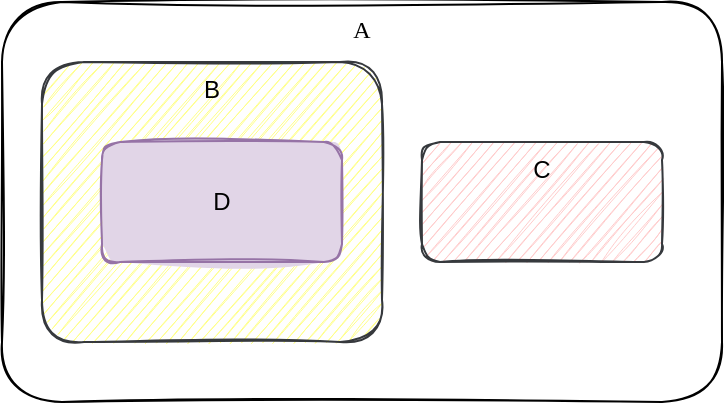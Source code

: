 <mxfile version="20.6.1" type="github">
  <diagram id="kkyuXOHU_gKvUsCwP8aJ" name="第 1 页">
    <mxGraphModel dx="522" dy="318" grid="1" gridSize="10" guides="1" tooltips="1" connect="1" arrows="1" fold="1" page="1" pageScale="1" pageWidth="827" pageHeight="1169" math="0" shadow="0">
      <root>
        <mxCell id="0" />
        <mxCell id="1" parent="0" />
        <mxCell id="PDxxMQ6UoKqjI6bHt7Yl-2" value="&lt;font face=&quot;Source Code Pro&quot;&gt;A&lt;/font&gt;" style="rounded=1;whiteSpace=wrap;html=1;sketch=1;verticalAlign=top;" vertex="1" parent="1">
          <mxGeometry x="50" y="252" width="360" height="200" as="geometry" />
        </mxCell>
        <mxCell id="PDxxMQ6UoKqjI6bHt7Yl-7" value="" style="group" vertex="1" connectable="0" parent="1">
          <mxGeometry x="70" y="282" width="310" height="140" as="geometry" />
        </mxCell>
        <mxCell id="PDxxMQ6UoKqjI6bHt7Yl-4" value="C" style="rounded=1;whiteSpace=wrap;html=1;sketch=1;shadow=0;glass=0;fillStyle=auto;fillColor=#ffcccc;strokeColor=#36393d;horizontal=1;verticalAlign=top;" vertex="1" parent="PDxxMQ6UoKqjI6bHt7Yl-7">
          <mxGeometry x="190" y="40" width="120" height="60" as="geometry" />
        </mxCell>
        <mxCell id="PDxxMQ6UoKqjI6bHt7Yl-6" value="" style="group" vertex="1" connectable="0" parent="PDxxMQ6UoKqjI6bHt7Yl-7">
          <mxGeometry width="170" height="140" as="geometry" />
        </mxCell>
        <mxCell id="PDxxMQ6UoKqjI6bHt7Yl-3" value="B" style="rounded=1;whiteSpace=wrap;html=1;sketch=1;shadow=0;glass=0;fillStyle=auto;fillColor=#ffff88;strokeColor=#36393d;horizontal=1;verticalAlign=top;" vertex="1" parent="PDxxMQ6UoKqjI6bHt7Yl-6">
          <mxGeometry width="170" height="140" as="geometry" />
        </mxCell>
        <mxCell id="PDxxMQ6UoKqjI6bHt7Yl-5" value="D" style="rounded=1;whiteSpace=wrap;html=1;shadow=0;glass=0;sketch=1;fillStyle=solid;fillColor=#e1d5e7;strokeColor=#9673a6;" vertex="1" parent="PDxxMQ6UoKqjI6bHt7Yl-6">
          <mxGeometry x="30" y="40" width="120" height="60" as="geometry" />
        </mxCell>
      </root>
    </mxGraphModel>
  </diagram>
</mxfile>
